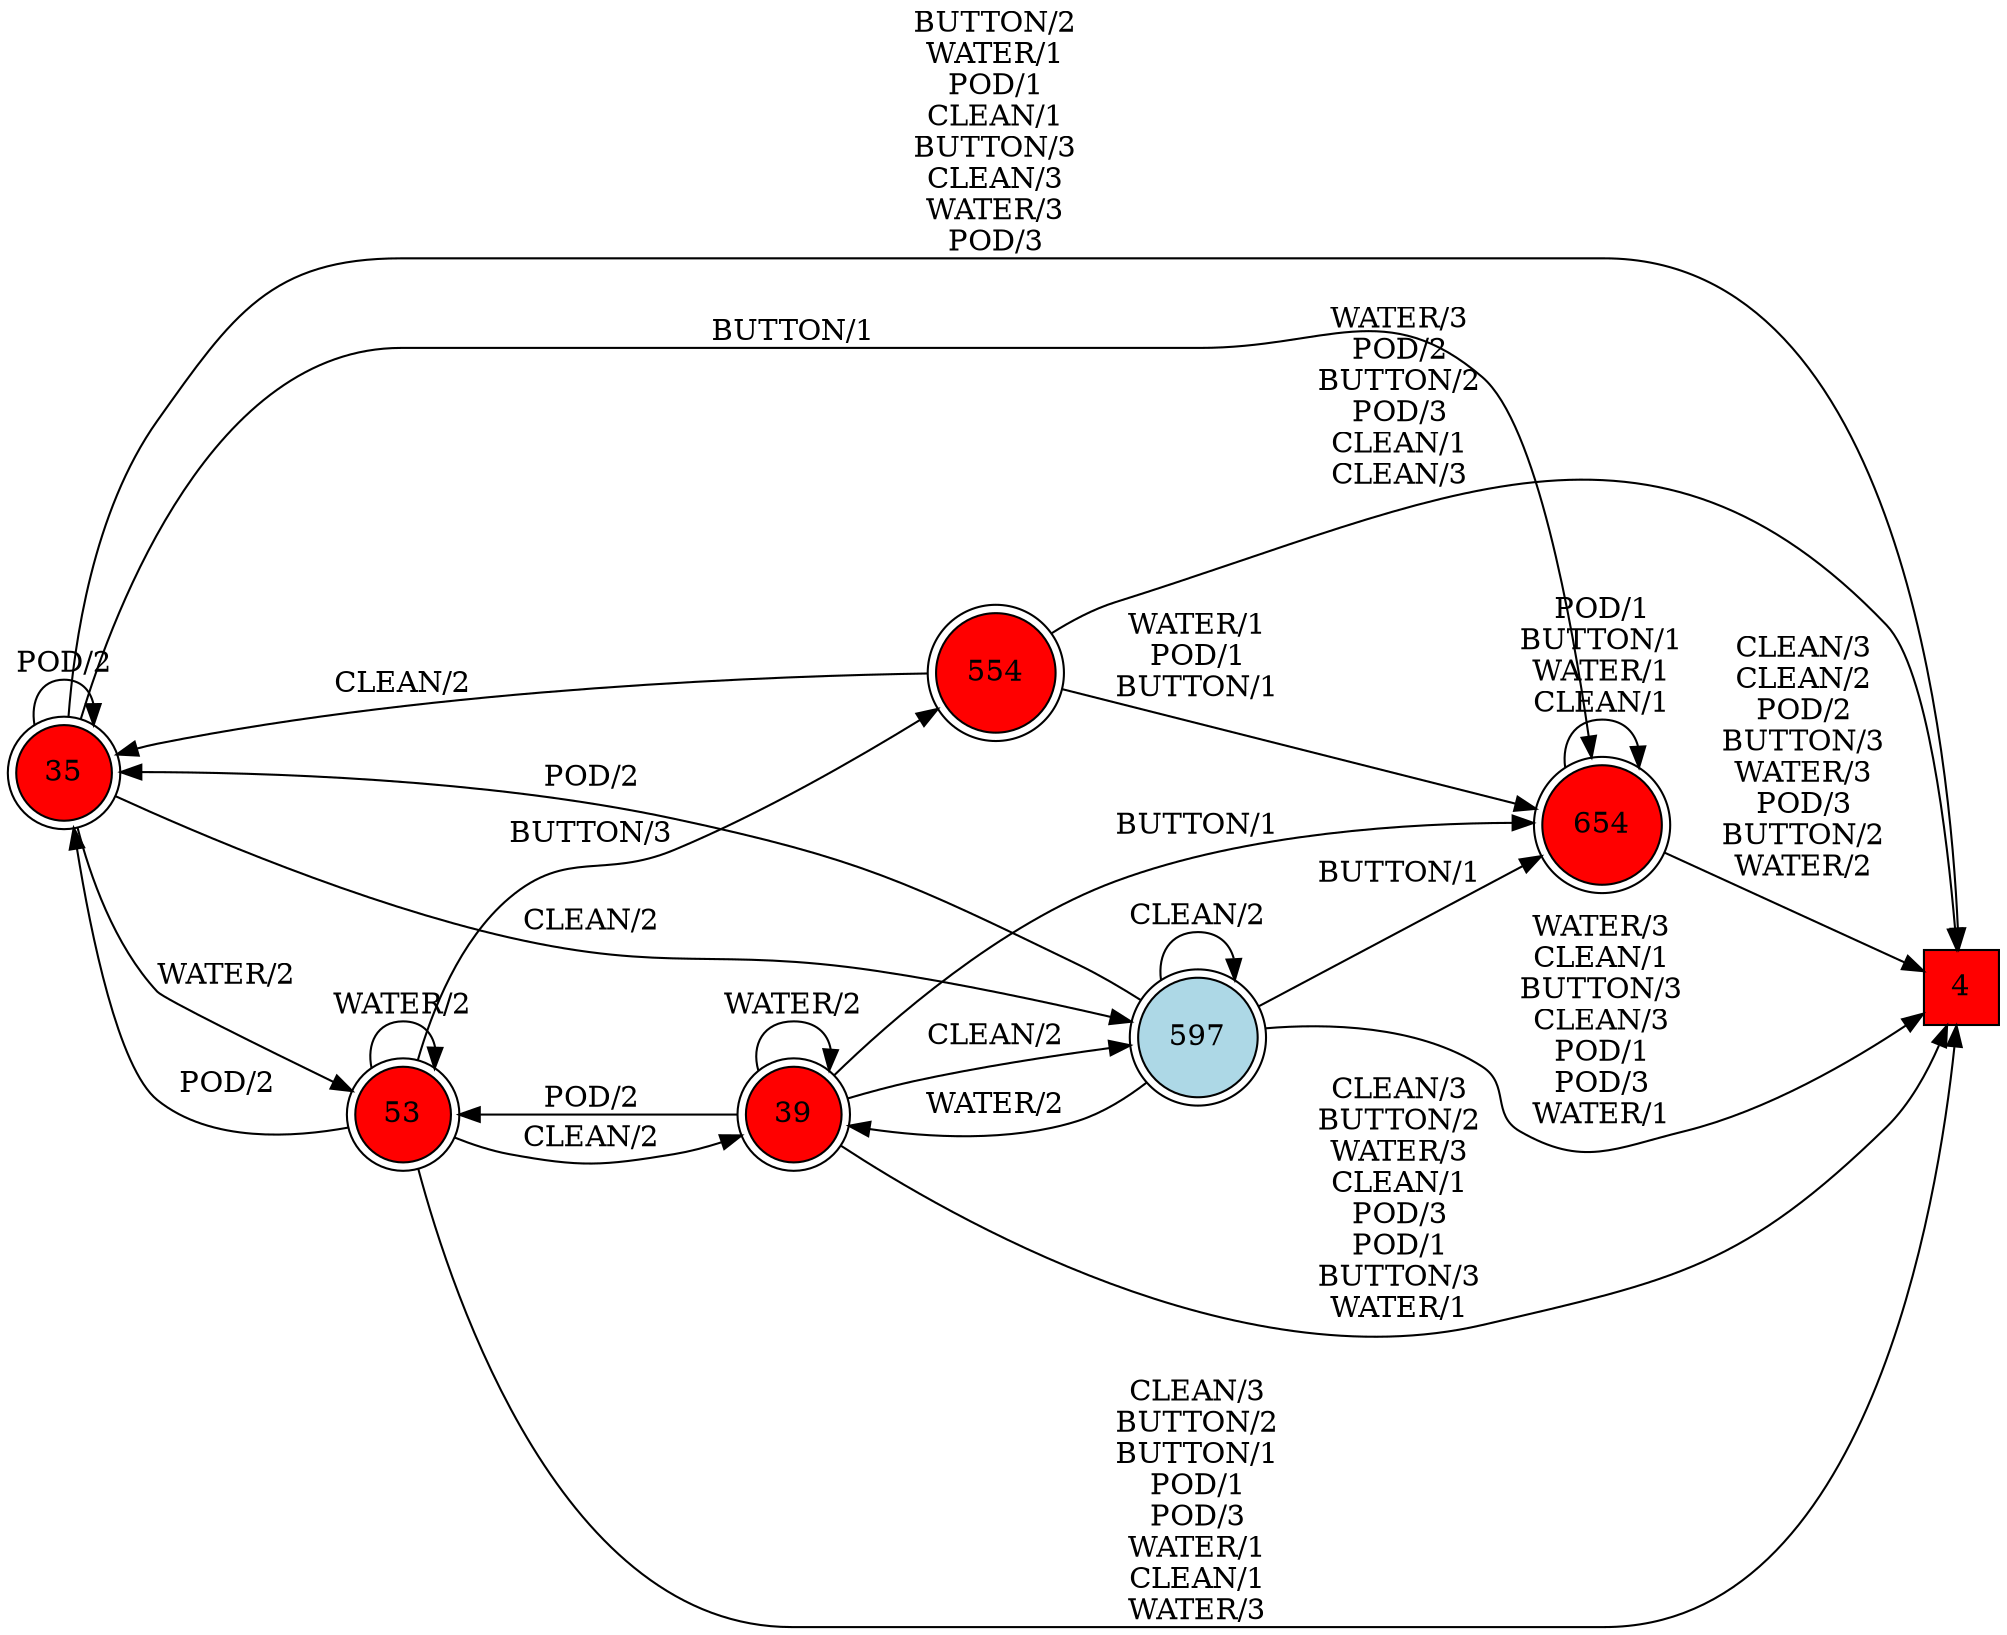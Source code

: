 digraph G {
  rankdir=LR;
  node [shape=circle, style=filled, fillcolor=white];
  "4" [fillcolor=red, shape=square];
  "35" [fillcolor=red, shape=doublecircle];
  "39" [fillcolor=red, shape=doublecircle];
  "53" [fillcolor=red, shape=doublecircle];
  "554" [fillcolor=red, shape=doublecircle];
  "597" [isInitial=True, fillcolor=lightblue, shape=doublecircle];
  "654" [fillcolor=red, shape=doublecircle];
  "35" -> "4" [label="BUTTON/2\nWATER/1\nPOD/1\nCLEAN/1\nBUTTON/3\nCLEAN/3\nWATER/3\nPOD/3"];
  "35" -> "35" [label="POD/2"];
  "35" -> "597" [label="CLEAN/2"];
  "35" -> "53" [label="WATER/2"];
  "35" -> "654" [label="BUTTON/1"];
  "39" -> "4" [label="CLEAN/3\nBUTTON/2\nWATER/3\nCLEAN/1\nPOD/3\nPOD/1\nBUTTON/3\nWATER/1"];
  "39" -> "53" [label="POD/2"];
  "39" -> "597" [label="CLEAN/2"];
  "39" -> "39" [label="WATER/2"];
  "39" -> "654" [label="BUTTON/1"];
  "53" -> "4" [label="CLEAN/3\nBUTTON/2\nBUTTON/1\nPOD/1\nPOD/3\nWATER/1\nCLEAN/1\nWATER/3"];
  "53" -> "35" [label="POD/2"];
  "53" -> "554" [label="BUTTON/3"];
  "53" -> "53" [label="WATER/2"];
  "53" -> "39" [label="CLEAN/2"];
  "554" -> "4" [label="WATER/3\nPOD/2\nBUTTON/2\nPOD/3\nCLEAN/1\nCLEAN/3"];
  "554" -> "35" [label="CLEAN/2"];
  "554" -> "654" [label="WATER/1\nPOD/1\nBUTTON/1"];
  "597" -> "4" [label="WATER/3\nCLEAN/1\nBUTTON/3\nCLEAN/3\nPOD/1\nPOD/3\nWATER/1"];
  "597" -> "35" [label="POD/2"];
  "597" -> "597" [label="CLEAN/2"];
  "597" -> "39" [label="WATER/2"];
  "597" -> "654" [label="BUTTON/1"];
  "654" -> "4" [label="CLEAN/3\nCLEAN/2\nPOD/2\nBUTTON/3\nWATER/3\nPOD/3\nBUTTON/2\nWATER/2"];
  "654" -> "654" [label="POD/1\nBUTTON/1\nWATER/1\nCLEAN/1"];
}